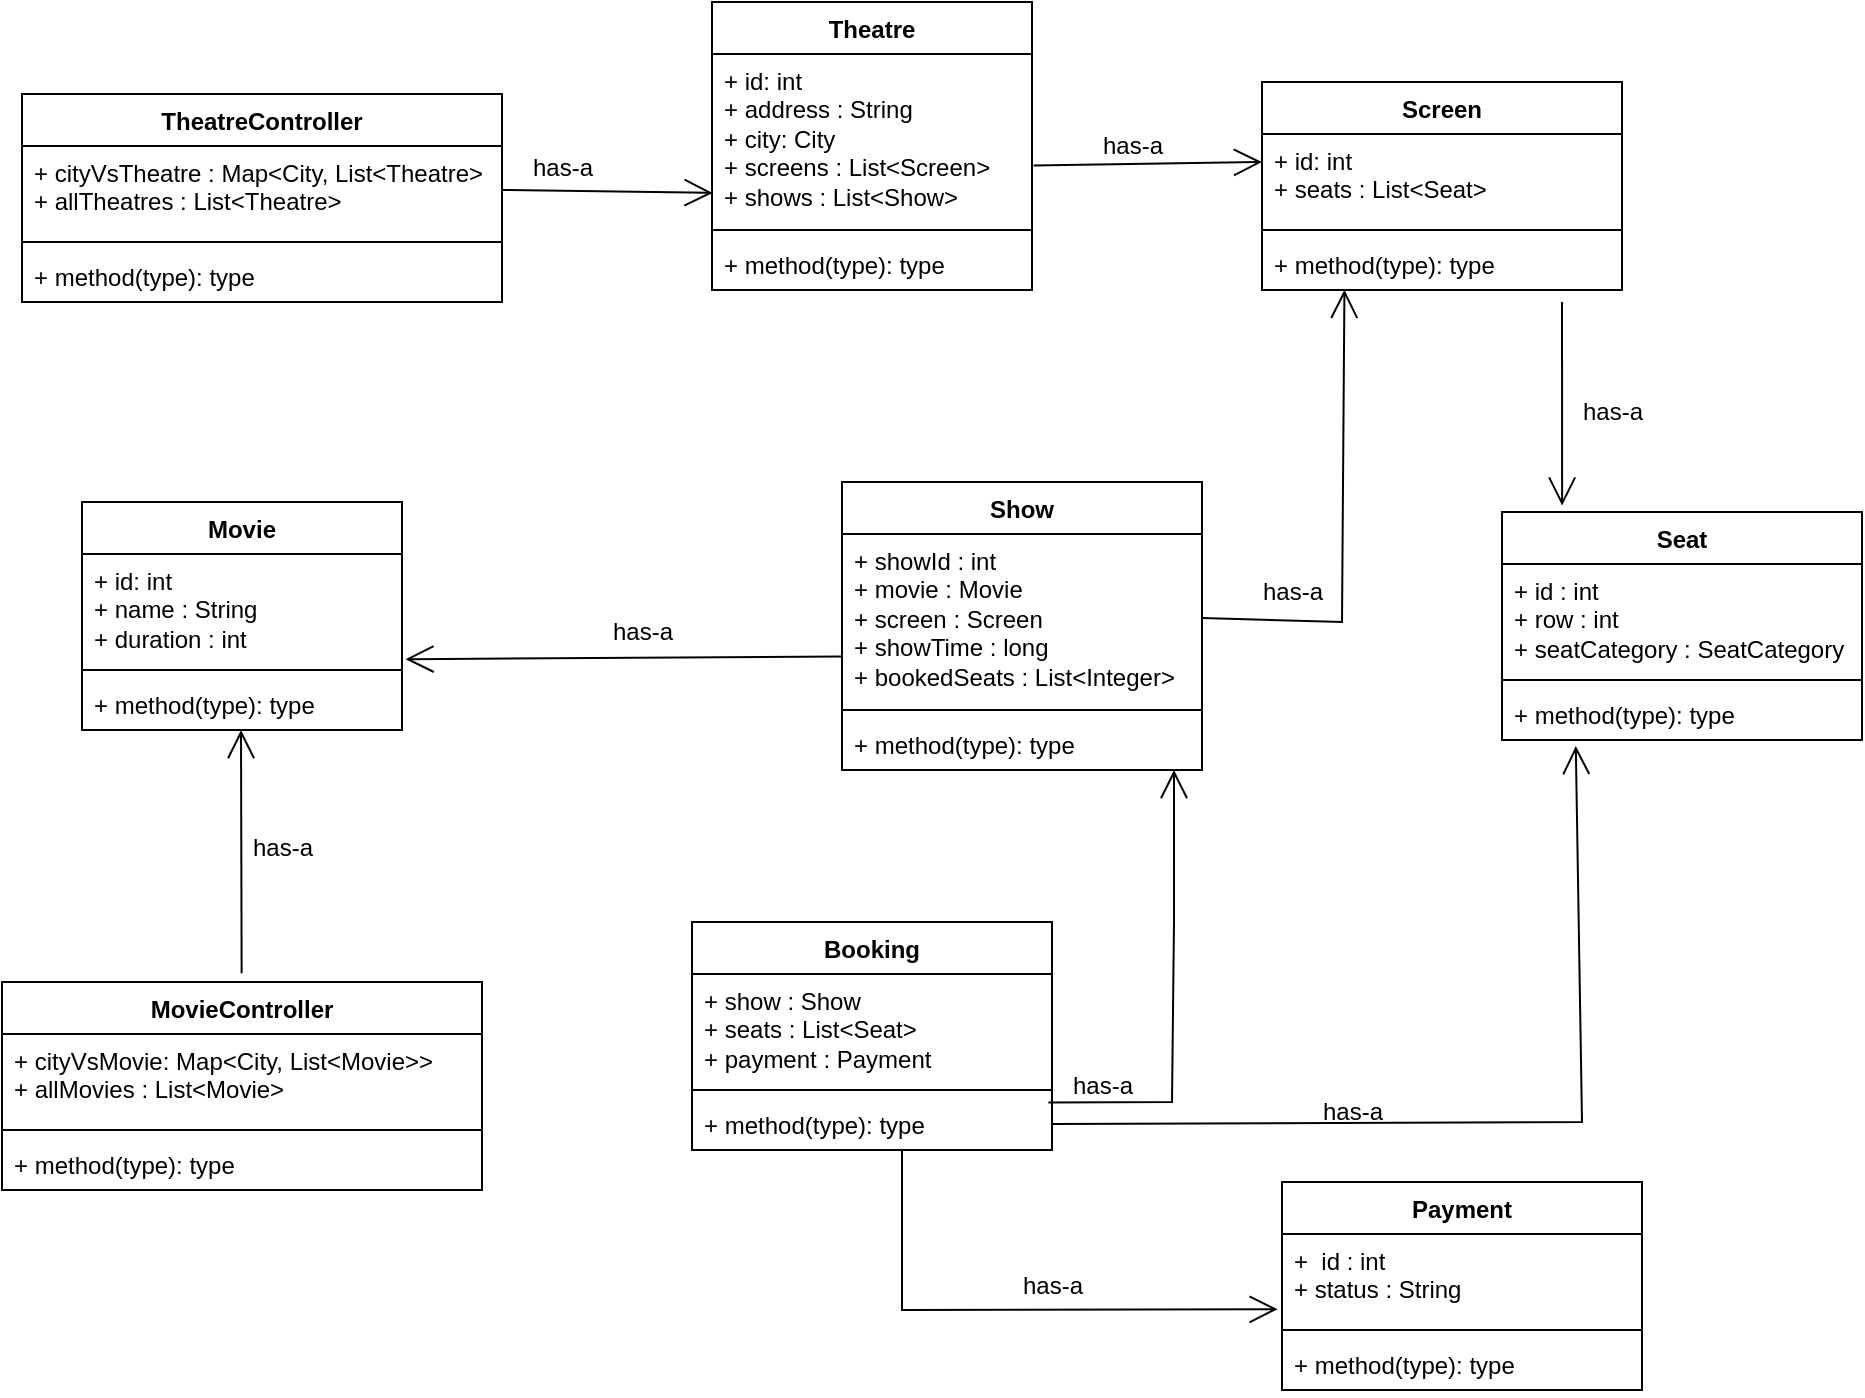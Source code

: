 <mxfile version="24.5.4" type="device">
  <diagram name="Page-1" id="S8YTOZrHcixdIfj45pyo">
    <mxGraphModel dx="2372" dy="2102" grid="1" gridSize="10" guides="1" tooltips="1" connect="1" arrows="1" fold="1" page="1" pageScale="1" pageWidth="850" pageHeight="1100" math="0" shadow="0">
      <root>
        <mxCell id="0" />
        <mxCell id="1" parent="0" />
        <mxCell id="gl8IdHPdv1HuhGo8-whD-1" value="Movie" style="swimlane;fontStyle=1;align=center;verticalAlign=top;childLayout=stackLayout;horizontal=1;startSize=26;horizontalStack=0;resizeParent=1;resizeParentMax=0;resizeLast=0;collapsible=1;marginBottom=0;whiteSpace=wrap;html=1;" vertex="1" parent="1">
          <mxGeometry x="30" y="100" width="160" height="114" as="geometry" />
        </mxCell>
        <mxCell id="gl8IdHPdv1HuhGo8-whD-2" value="+ id: int&lt;div&gt;+ name : String&lt;/div&gt;&lt;div&gt;+ duration : int&lt;/div&gt;" style="text;strokeColor=none;fillColor=none;align=left;verticalAlign=top;spacingLeft=4;spacingRight=4;overflow=hidden;rotatable=0;points=[[0,0.5],[1,0.5]];portConstraint=eastwest;whiteSpace=wrap;html=1;" vertex="1" parent="gl8IdHPdv1HuhGo8-whD-1">
          <mxGeometry y="26" width="160" height="54" as="geometry" />
        </mxCell>
        <mxCell id="gl8IdHPdv1HuhGo8-whD-3" value="" style="line;strokeWidth=1;fillColor=none;align=left;verticalAlign=middle;spacingTop=-1;spacingLeft=3;spacingRight=3;rotatable=0;labelPosition=right;points=[];portConstraint=eastwest;strokeColor=inherit;" vertex="1" parent="gl8IdHPdv1HuhGo8-whD-1">
          <mxGeometry y="80" width="160" height="8" as="geometry" />
        </mxCell>
        <mxCell id="gl8IdHPdv1HuhGo8-whD-4" value="+ method(type): type" style="text;strokeColor=none;fillColor=none;align=left;verticalAlign=top;spacingLeft=4;spacingRight=4;overflow=hidden;rotatable=0;points=[[0,0.5],[1,0.5]];portConstraint=eastwest;whiteSpace=wrap;html=1;" vertex="1" parent="gl8IdHPdv1HuhGo8-whD-1">
          <mxGeometry y="88" width="160" height="26" as="geometry" />
        </mxCell>
        <mxCell id="gl8IdHPdv1HuhGo8-whD-5" value="MovieController" style="swimlane;fontStyle=1;align=center;verticalAlign=top;childLayout=stackLayout;horizontal=1;startSize=26;horizontalStack=0;resizeParent=1;resizeParentMax=0;resizeLast=0;collapsible=1;marginBottom=0;whiteSpace=wrap;html=1;" vertex="1" parent="1">
          <mxGeometry x="-10" y="340" width="240" height="104" as="geometry" />
        </mxCell>
        <mxCell id="gl8IdHPdv1HuhGo8-whD-6" value="+ cityVsMovie: Map&amp;lt;City, List&amp;lt;Movie&amp;gt;&amp;gt;&lt;div&gt;+ allMovies : List&amp;lt;Movie&amp;gt;&lt;/div&gt;" style="text;strokeColor=none;fillColor=none;align=left;verticalAlign=top;spacingLeft=4;spacingRight=4;overflow=hidden;rotatable=0;points=[[0,0.5],[1,0.5]];portConstraint=eastwest;whiteSpace=wrap;html=1;" vertex="1" parent="gl8IdHPdv1HuhGo8-whD-5">
          <mxGeometry y="26" width="240" height="44" as="geometry" />
        </mxCell>
        <mxCell id="gl8IdHPdv1HuhGo8-whD-7" value="" style="line;strokeWidth=1;fillColor=none;align=left;verticalAlign=middle;spacingTop=-1;spacingLeft=3;spacingRight=3;rotatable=0;labelPosition=right;points=[];portConstraint=eastwest;strokeColor=inherit;" vertex="1" parent="gl8IdHPdv1HuhGo8-whD-5">
          <mxGeometry y="70" width="240" height="8" as="geometry" />
        </mxCell>
        <mxCell id="gl8IdHPdv1HuhGo8-whD-8" value="+ method(type): type" style="text;strokeColor=none;fillColor=none;align=left;verticalAlign=top;spacingLeft=4;spacingRight=4;overflow=hidden;rotatable=0;points=[[0,0.5],[1,0.5]];portConstraint=eastwest;whiteSpace=wrap;html=1;" vertex="1" parent="gl8IdHPdv1HuhGo8-whD-5">
          <mxGeometry y="78" width="240" height="26" as="geometry" />
        </mxCell>
        <mxCell id="gl8IdHPdv1HuhGo8-whD-9" value="Theatre" style="swimlane;fontStyle=1;align=center;verticalAlign=top;childLayout=stackLayout;horizontal=1;startSize=26;horizontalStack=0;resizeParent=1;resizeParentMax=0;resizeLast=0;collapsible=1;marginBottom=0;whiteSpace=wrap;html=1;" vertex="1" parent="1">
          <mxGeometry x="345" y="-150" width="160" height="144" as="geometry" />
        </mxCell>
        <mxCell id="gl8IdHPdv1HuhGo8-whD-10" value="+ id: int&lt;div&gt;+ address : String&lt;/div&gt;&lt;div&gt;+ city: City&lt;/div&gt;&lt;div&gt;+ screens : List&amp;lt;Screen&amp;gt;&lt;/div&gt;&lt;div&gt;+ shows : List&amp;lt;Show&amp;gt;&lt;/div&gt;" style="text;strokeColor=none;fillColor=none;align=left;verticalAlign=top;spacingLeft=4;spacingRight=4;overflow=hidden;rotatable=0;points=[[0,0.5],[1,0.5]];portConstraint=eastwest;whiteSpace=wrap;html=1;" vertex="1" parent="gl8IdHPdv1HuhGo8-whD-9">
          <mxGeometry y="26" width="160" height="84" as="geometry" />
        </mxCell>
        <mxCell id="gl8IdHPdv1HuhGo8-whD-11" value="" style="line;strokeWidth=1;fillColor=none;align=left;verticalAlign=middle;spacingTop=-1;spacingLeft=3;spacingRight=3;rotatable=0;labelPosition=right;points=[];portConstraint=eastwest;strokeColor=inherit;" vertex="1" parent="gl8IdHPdv1HuhGo8-whD-9">
          <mxGeometry y="110" width="160" height="8" as="geometry" />
        </mxCell>
        <mxCell id="gl8IdHPdv1HuhGo8-whD-12" value="+ method(type): type" style="text;strokeColor=none;fillColor=none;align=left;verticalAlign=top;spacingLeft=4;spacingRight=4;overflow=hidden;rotatable=0;points=[[0,0.5],[1,0.5]];portConstraint=eastwest;whiteSpace=wrap;html=1;" vertex="1" parent="gl8IdHPdv1HuhGo8-whD-9">
          <mxGeometry y="118" width="160" height="26" as="geometry" />
        </mxCell>
        <mxCell id="gl8IdHPdv1HuhGo8-whD-13" value="TheatreController" style="swimlane;fontStyle=1;align=center;verticalAlign=top;childLayout=stackLayout;horizontal=1;startSize=26;horizontalStack=0;resizeParent=1;resizeParentMax=0;resizeLast=0;collapsible=1;marginBottom=0;whiteSpace=wrap;html=1;" vertex="1" parent="1">
          <mxGeometry y="-104" width="240" height="104" as="geometry" />
        </mxCell>
        <mxCell id="gl8IdHPdv1HuhGo8-whD-14" value="+ cityVsTheatre : Map&amp;lt;City, List&amp;lt;Theatre&amp;gt;&lt;div&gt;+ allTheatres : List&amp;lt;Theatre&amp;gt;&lt;/div&gt;" style="text;strokeColor=none;fillColor=none;align=left;verticalAlign=top;spacingLeft=4;spacingRight=4;overflow=hidden;rotatable=0;points=[[0,0.5],[1,0.5]];portConstraint=eastwest;whiteSpace=wrap;html=1;" vertex="1" parent="gl8IdHPdv1HuhGo8-whD-13">
          <mxGeometry y="26" width="240" height="44" as="geometry" />
        </mxCell>
        <mxCell id="gl8IdHPdv1HuhGo8-whD-15" value="" style="line;strokeWidth=1;fillColor=none;align=left;verticalAlign=middle;spacingTop=-1;spacingLeft=3;spacingRight=3;rotatable=0;labelPosition=right;points=[];portConstraint=eastwest;strokeColor=inherit;" vertex="1" parent="gl8IdHPdv1HuhGo8-whD-13">
          <mxGeometry y="70" width="240" height="8" as="geometry" />
        </mxCell>
        <mxCell id="gl8IdHPdv1HuhGo8-whD-16" value="+ method(type): type" style="text;strokeColor=none;fillColor=none;align=left;verticalAlign=top;spacingLeft=4;spacingRight=4;overflow=hidden;rotatable=0;points=[[0,0.5],[1,0.5]];portConstraint=eastwest;whiteSpace=wrap;html=1;" vertex="1" parent="gl8IdHPdv1HuhGo8-whD-13">
          <mxGeometry y="78" width="240" height="26" as="geometry" />
        </mxCell>
        <mxCell id="gl8IdHPdv1HuhGo8-whD-17" value="Screen" style="swimlane;fontStyle=1;align=center;verticalAlign=top;childLayout=stackLayout;horizontal=1;startSize=26;horizontalStack=0;resizeParent=1;resizeParentMax=0;resizeLast=0;collapsible=1;marginBottom=0;whiteSpace=wrap;html=1;" vertex="1" parent="1">
          <mxGeometry x="620" y="-110" width="180" height="104" as="geometry" />
        </mxCell>
        <mxCell id="gl8IdHPdv1HuhGo8-whD-18" value="&lt;div&gt;+ id: int&lt;/div&gt;&lt;div&gt;+ seats : List&amp;lt;Seat&amp;gt;&lt;/div&gt;" style="text;strokeColor=none;fillColor=none;align=left;verticalAlign=top;spacingLeft=4;spacingRight=4;overflow=hidden;rotatable=0;points=[[0,0.5],[1,0.5]];portConstraint=eastwest;whiteSpace=wrap;html=1;" vertex="1" parent="gl8IdHPdv1HuhGo8-whD-17">
          <mxGeometry y="26" width="180" height="44" as="geometry" />
        </mxCell>
        <mxCell id="gl8IdHPdv1HuhGo8-whD-19" value="" style="line;strokeWidth=1;fillColor=none;align=left;verticalAlign=middle;spacingTop=-1;spacingLeft=3;spacingRight=3;rotatable=0;labelPosition=right;points=[];portConstraint=eastwest;strokeColor=inherit;" vertex="1" parent="gl8IdHPdv1HuhGo8-whD-17">
          <mxGeometry y="70" width="180" height="8" as="geometry" />
        </mxCell>
        <mxCell id="gl8IdHPdv1HuhGo8-whD-20" value="+ method(type): type" style="text;strokeColor=none;fillColor=none;align=left;verticalAlign=top;spacingLeft=4;spacingRight=4;overflow=hidden;rotatable=0;points=[[0,0.5],[1,0.5]];portConstraint=eastwest;whiteSpace=wrap;html=1;" vertex="1" parent="gl8IdHPdv1HuhGo8-whD-17">
          <mxGeometry y="78" width="180" height="26" as="geometry" />
        </mxCell>
        <mxCell id="gl8IdHPdv1HuhGo8-whD-21" value="Seat" style="swimlane;fontStyle=1;align=center;verticalAlign=top;childLayout=stackLayout;horizontal=1;startSize=26;horizontalStack=0;resizeParent=1;resizeParentMax=0;resizeLast=0;collapsible=1;marginBottom=0;whiteSpace=wrap;html=1;" vertex="1" parent="1">
          <mxGeometry x="740" y="105" width="180" height="114" as="geometry" />
        </mxCell>
        <mxCell id="gl8IdHPdv1HuhGo8-whD-22" value="&lt;div&gt;+ id : int&lt;/div&gt;&lt;div&gt;+ row : int&lt;/div&gt;&lt;div&gt;+ seatCategory : SeatCategory&lt;/div&gt;" style="text;strokeColor=none;fillColor=none;align=left;verticalAlign=top;spacingLeft=4;spacingRight=4;overflow=hidden;rotatable=0;points=[[0,0.5],[1,0.5]];portConstraint=eastwest;whiteSpace=wrap;html=1;" vertex="1" parent="gl8IdHPdv1HuhGo8-whD-21">
          <mxGeometry y="26" width="180" height="54" as="geometry" />
        </mxCell>
        <mxCell id="gl8IdHPdv1HuhGo8-whD-23" value="" style="line;strokeWidth=1;fillColor=none;align=left;verticalAlign=middle;spacingTop=-1;spacingLeft=3;spacingRight=3;rotatable=0;labelPosition=right;points=[];portConstraint=eastwest;strokeColor=inherit;" vertex="1" parent="gl8IdHPdv1HuhGo8-whD-21">
          <mxGeometry y="80" width="180" height="8" as="geometry" />
        </mxCell>
        <mxCell id="gl8IdHPdv1HuhGo8-whD-24" value="+ method(type): type" style="text;strokeColor=none;fillColor=none;align=left;verticalAlign=top;spacingLeft=4;spacingRight=4;overflow=hidden;rotatable=0;points=[[0,0.5],[1,0.5]];portConstraint=eastwest;whiteSpace=wrap;html=1;" vertex="1" parent="gl8IdHPdv1HuhGo8-whD-21">
          <mxGeometry y="88" width="180" height="26" as="geometry" />
        </mxCell>
        <mxCell id="gl8IdHPdv1HuhGo8-whD-25" value="Show" style="swimlane;fontStyle=1;align=center;verticalAlign=top;childLayout=stackLayout;horizontal=1;startSize=26;horizontalStack=0;resizeParent=1;resizeParentMax=0;resizeLast=0;collapsible=1;marginBottom=0;whiteSpace=wrap;html=1;" vertex="1" parent="1">
          <mxGeometry x="410" y="90" width="180" height="144" as="geometry" />
        </mxCell>
        <mxCell id="gl8IdHPdv1HuhGo8-whD-26" value="+ showId : int&lt;div&gt;+ movie : Movie&lt;/div&gt;&lt;div&gt;+ screen : Screen&lt;/div&gt;&lt;div&gt;+ showTime : long&lt;/div&gt;&lt;div&gt;+ bookedSeats : List&amp;lt;Integer&amp;gt;&lt;/div&gt;&lt;div&gt;&lt;br&gt;&lt;/div&gt;&lt;div&gt;&lt;br&gt;&lt;/div&gt;" style="text;strokeColor=none;fillColor=none;align=left;verticalAlign=top;spacingLeft=4;spacingRight=4;overflow=hidden;rotatable=0;points=[[0,0.5],[1,0.5]];portConstraint=eastwest;whiteSpace=wrap;html=1;" vertex="1" parent="gl8IdHPdv1HuhGo8-whD-25">
          <mxGeometry y="26" width="180" height="84" as="geometry" />
        </mxCell>
        <mxCell id="gl8IdHPdv1HuhGo8-whD-27" value="" style="line;strokeWidth=1;fillColor=none;align=left;verticalAlign=middle;spacingTop=-1;spacingLeft=3;spacingRight=3;rotatable=0;labelPosition=right;points=[];portConstraint=eastwest;strokeColor=inherit;" vertex="1" parent="gl8IdHPdv1HuhGo8-whD-25">
          <mxGeometry y="110" width="180" height="8" as="geometry" />
        </mxCell>
        <mxCell id="gl8IdHPdv1HuhGo8-whD-28" value="+ method(type): type" style="text;strokeColor=none;fillColor=none;align=left;verticalAlign=top;spacingLeft=4;spacingRight=4;overflow=hidden;rotatable=0;points=[[0,0.5],[1,0.5]];portConstraint=eastwest;whiteSpace=wrap;html=1;" vertex="1" parent="gl8IdHPdv1HuhGo8-whD-25">
          <mxGeometry y="118" width="180" height="26" as="geometry" />
        </mxCell>
        <mxCell id="gl8IdHPdv1HuhGo8-whD-29" value="Booking" style="swimlane;fontStyle=1;align=center;verticalAlign=top;childLayout=stackLayout;horizontal=1;startSize=26;horizontalStack=0;resizeParent=1;resizeParentMax=0;resizeLast=0;collapsible=1;marginBottom=0;whiteSpace=wrap;html=1;" vertex="1" parent="1">
          <mxGeometry x="335" y="310" width="180" height="114" as="geometry" />
        </mxCell>
        <mxCell id="gl8IdHPdv1HuhGo8-whD-30" value="&lt;div&gt;+ show : Show&lt;/div&gt;&lt;div&gt;+ seats : List&amp;lt;Seat&amp;gt;&lt;/div&gt;&lt;div&gt;+ payment : Payment&lt;/div&gt;" style="text;strokeColor=none;fillColor=none;align=left;verticalAlign=top;spacingLeft=4;spacingRight=4;overflow=hidden;rotatable=0;points=[[0,0.5],[1,0.5]];portConstraint=eastwest;whiteSpace=wrap;html=1;" vertex="1" parent="gl8IdHPdv1HuhGo8-whD-29">
          <mxGeometry y="26" width="180" height="54" as="geometry" />
        </mxCell>
        <mxCell id="gl8IdHPdv1HuhGo8-whD-31" value="" style="line;strokeWidth=1;fillColor=none;align=left;verticalAlign=middle;spacingTop=-1;spacingLeft=3;spacingRight=3;rotatable=0;labelPosition=right;points=[];portConstraint=eastwest;strokeColor=inherit;" vertex="1" parent="gl8IdHPdv1HuhGo8-whD-29">
          <mxGeometry y="80" width="180" height="8" as="geometry" />
        </mxCell>
        <mxCell id="gl8IdHPdv1HuhGo8-whD-32" value="+ method(type): type" style="text;strokeColor=none;fillColor=none;align=left;verticalAlign=top;spacingLeft=4;spacingRight=4;overflow=hidden;rotatable=0;points=[[0,0.5],[1,0.5]];portConstraint=eastwest;whiteSpace=wrap;html=1;" vertex="1" parent="gl8IdHPdv1HuhGo8-whD-29">
          <mxGeometry y="88" width="180" height="26" as="geometry" />
        </mxCell>
        <mxCell id="gl8IdHPdv1HuhGo8-whD-33" value="Payment" style="swimlane;fontStyle=1;align=center;verticalAlign=top;childLayout=stackLayout;horizontal=1;startSize=26;horizontalStack=0;resizeParent=1;resizeParentMax=0;resizeLast=0;collapsible=1;marginBottom=0;whiteSpace=wrap;html=1;" vertex="1" parent="1">
          <mxGeometry x="630" y="440" width="180" height="104" as="geometry" />
        </mxCell>
        <mxCell id="gl8IdHPdv1HuhGo8-whD-34" value="+&amp;nbsp; id : int&lt;div&gt;+ status : String&lt;/div&gt;" style="text;strokeColor=none;fillColor=none;align=left;verticalAlign=top;spacingLeft=4;spacingRight=4;overflow=hidden;rotatable=0;points=[[0,0.5],[1,0.5]];portConstraint=eastwest;whiteSpace=wrap;html=1;" vertex="1" parent="gl8IdHPdv1HuhGo8-whD-33">
          <mxGeometry y="26" width="180" height="44" as="geometry" />
        </mxCell>
        <mxCell id="gl8IdHPdv1HuhGo8-whD-35" value="" style="line;strokeWidth=1;fillColor=none;align=left;verticalAlign=middle;spacingTop=-1;spacingLeft=3;spacingRight=3;rotatable=0;labelPosition=right;points=[];portConstraint=eastwest;strokeColor=inherit;" vertex="1" parent="gl8IdHPdv1HuhGo8-whD-33">
          <mxGeometry y="70" width="180" height="8" as="geometry" />
        </mxCell>
        <mxCell id="gl8IdHPdv1HuhGo8-whD-36" value="+ method(type): type" style="text;strokeColor=none;fillColor=none;align=left;verticalAlign=top;spacingLeft=4;spacingRight=4;overflow=hidden;rotatable=0;points=[[0,0.5],[1,0.5]];portConstraint=eastwest;whiteSpace=wrap;html=1;" vertex="1" parent="gl8IdHPdv1HuhGo8-whD-33">
          <mxGeometry y="78" width="180" height="26" as="geometry" />
        </mxCell>
        <mxCell id="gl8IdHPdv1HuhGo8-whD-37" value="" style="endArrow=open;endFill=1;endSize=12;html=1;rounded=0;exitX=0.5;exitY=0;exitDx=0;exitDy=0;entryX=0.623;entryY=1.167;entryDx=0;entryDy=0;entryPerimeter=0;" edge="1" parent="1">
          <mxGeometry width="160" relative="1" as="geometry">
            <mxPoint x="109.82" y="335.66" as="sourcePoint" />
            <mxPoint x="109.5" y="214.002" as="targetPoint" />
          </mxGeometry>
        </mxCell>
        <mxCell id="gl8IdHPdv1HuhGo8-whD-38" value="has-a" style="text;html=1;align=center;verticalAlign=middle;resizable=0;points=[];autosize=1;strokeColor=none;fillColor=none;" vertex="1" parent="1">
          <mxGeometry x="105" y="258" width="50" height="30" as="geometry" />
        </mxCell>
        <mxCell id="gl8IdHPdv1HuhGo8-whD-39" value="" style="endArrow=open;endFill=1;endSize=12;html=1;rounded=0;exitX=1;exitY=0.5;exitDx=0;exitDy=0;entryX=0.002;entryY=0.827;entryDx=0;entryDy=0;entryPerimeter=0;" edge="1" parent="1" source="gl8IdHPdv1HuhGo8-whD-14" target="gl8IdHPdv1HuhGo8-whD-10">
          <mxGeometry width="160" relative="1" as="geometry">
            <mxPoint x="335.32" y="61.66" as="sourcePoint" />
            <mxPoint x="335.0" y="-59.998" as="targetPoint" />
          </mxGeometry>
        </mxCell>
        <mxCell id="gl8IdHPdv1HuhGo8-whD-40" value="has-a" style="text;html=1;align=center;verticalAlign=middle;resizable=0;points=[];autosize=1;strokeColor=none;fillColor=none;" vertex="1" parent="1">
          <mxGeometry x="245" y="-82" width="50" height="30" as="geometry" />
        </mxCell>
        <mxCell id="gl8IdHPdv1HuhGo8-whD-41" value="" style="endArrow=open;endFill=1;endSize=12;html=1;rounded=0;exitX=1.005;exitY=0.663;exitDx=0;exitDy=0;exitPerimeter=0;" edge="1" parent="1" source="gl8IdHPdv1HuhGo8-whD-10">
          <mxGeometry width="160" relative="1" as="geometry">
            <mxPoint x="510" y="-66" as="sourcePoint" />
            <mxPoint x="620" y="-70" as="targetPoint" />
          </mxGeometry>
        </mxCell>
        <mxCell id="gl8IdHPdv1HuhGo8-whD-42" value="has-a" style="text;html=1;align=center;verticalAlign=middle;resizable=0;points=[];autosize=1;strokeColor=none;fillColor=none;" vertex="1" parent="1">
          <mxGeometry x="530" y="-93" width="50" height="30" as="geometry" />
        </mxCell>
        <mxCell id="gl8IdHPdv1HuhGo8-whD-43" value="has-a" style="text;html=1;align=center;verticalAlign=middle;resizable=0;points=[];autosize=1;strokeColor=none;fillColor=none;" vertex="1" parent="1">
          <mxGeometry x="770" y="40" width="50" height="30" as="geometry" />
        </mxCell>
        <mxCell id="gl8IdHPdv1HuhGo8-whD-44" value="" style="endArrow=open;endFill=1;endSize=12;html=1;rounded=0;entryX=0.167;entryY=-0.028;entryDx=0;entryDy=0;entryPerimeter=0;" edge="1" parent="1" target="gl8IdHPdv1HuhGo8-whD-21">
          <mxGeometry width="160" relative="1" as="geometry">
            <mxPoint x="770" as="sourcePoint" />
            <mxPoint x="770" y="100" as="targetPoint" />
          </mxGeometry>
        </mxCell>
        <mxCell id="gl8IdHPdv1HuhGo8-whD-45" value="" style="endArrow=open;endFill=1;endSize=12;html=1;rounded=0;exitX=1.005;exitY=0.663;exitDx=0;exitDy=0;exitPerimeter=0;entryX=0.229;entryY=0.996;entryDx=0;entryDy=0;entryPerimeter=0;" edge="1" parent="1" target="gl8IdHPdv1HuhGo8-whD-20">
          <mxGeometry width="160" relative="1" as="geometry">
            <mxPoint x="590" y="158" as="sourcePoint" />
            <mxPoint x="704" y="156" as="targetPoint" />
            <Array as="points">
              <mxPoint x="660" y="160" />
            </Array>
          </mxGeometry>
        </mxCell>
        <mxCell id="gl8IdHPdv1HuhGo8-whD-46" value="has-a" style="text;html=1;align=center;verticalAlign=middle;resizable=0;points=[];autosize=1;strokeColor=none;fillColor=none;" vertex="1" parent="1">
          <mxGeometry x="610" y="130" width="50" height="30" as="geometry" />
        </mxCell>
        <mxCell id="gl8IdHPdv1HuhGo8-whD-47" value="" style="endArrow=open;endFill=1;endSize=12;html=1;rounded=0;entryX=0.229;entryY=0.996;entryDx=0;entryDy=0;entryPerimeter=0;exitX=0.99;exitY=0.088;exitDx=0;exitDy=0;exitPerimeter=0;" edge="1" parent="1" source="gl8IdHPdv1HuhGo8-whD-32">
          <mxGeometry width="160" relative="1" as="geometry">
            <mxPoint x="520" y="400" as="sourcePoint" />
            <mxPoint x="576" y="234" as="targetPoint" />
            <Array as="points">
              <mxPoint x="575" y="400" />
              <mxPoint x="576" y="310" />
            </Array>
          </mxGeometry>
        </mxCell>
        <mxCell id="gl8IdHPdv1HuhGo8-whD-48" value="has-a" style="text;html=1;align=center;verticalAlign=middle;resizable=0;points=[];autosize=1;strokeColor=none;fillColor=none;" vertex="1" parent="1">
          <mxGeometry x="515" y="377" width="50" height="30" as="geometry" />
        </mxCell>
        <mxCell id="gl8IdHPdv1HuhGo8-whD-49" value="" style="endArrow=open;endFill=1;endSize=12;html=1;rounded=0;entryX=0.205;entryY=1.115;entryDx=0;entryDy=0;entryPerimeter=0;exitX=1;exitY=0.5;exitDx=0;exitDy=0;" edge="1" parent="1" source="gl8IdHPdv1HuhGo8-whD-32" target="gl8IdHPdv1HuhGo8-whD-24">
          <mxGeometry width="160" relative="1" as="geometry">
            <mxPoint x="523" y="410" as="sourcePoint" />
            <mxPoint x="586" y="244" as="targetPoint" />
            <Array as="points">
              <mxPoint x="780" y="410" />
            </Array>
          </mxGeometry>
        </mxCell>
        <mxCell id="gl8IdHPdv1HuhGo8-whD-50" value="has-a" style="text;html=1;align=center;verticalAlign=middle;resizable=0;points=[];autosize=1;strokeColor=none;fillColor=none;" vertex="1" parent="1">
          <mxGeometry x="640" y="390" width="50" height="30" as="geometry" />
        </mxCell>
        <mxCell id="gl8IdHPdv1HuhGo8-whD-51" value="" style="endArrow=open;endFill=1;endSize=12;html=1;rounded=0;entryX=-0.012;entryY=0.855;entryDx=0;entryDy=0;entryPerimeter=0;" edge="1" parent="1" target="gl8IdHPdv1HuhGo8-whD-34">
          <mxGeometry width="160" relative="1" as="geometry">
            <mxPoint x="440" y="424" as="sourcePoint" />
            <mxPoint x="440" y="526" as="targetPoint" />
            <Array as="points">
              <mxPoint x="440" y="504" />
            </Array>
          </mxGeometry>
        </mxCell>
        <mxCell id="gl8IdHPdv1HuhGo8-whD-52" value="has-a" style="text;html=1;align=center;verticalAlign=middle;resizable=0;points=[];autosize=1;strokeColor=none;fillColor=none;" vertex="1" parent="1">
          <mxGeometry x="490" y="477" width="50" height="30" as="geometry" />
        </mxCell>
        <mxCell id="gl8IdHPdv1HuhGo8-whD-53" value="has-a" style="text;html=1;align=center;verticalAlign=middle;resizable=0;points=[];autosize=1;strokeColor=none;fillColor=none;" vertex="1" parent="1">
          <mxGeometry x="285" y="150" width="50" height="30" as="geometry" />
        </mxCell>
        <mxCell id="gl8IdHPdv1HuhGo8-whD-54" value="" style="endArrow=open;endFill=1;endSize=12;html=1;rounded=0;entryX=1.011;entryY=0.974;entryDx=0;entryDy=0;entryPerimeter=0;exitX=-0.001;exitY=0.729;exitDx=0;exitDy=0;exitPerimeter=0;" edge="1" parent="1" source="gl8IdHPdv1HuhGo8-whD-26" target="gl8IdHPdv1HuhGo8-whD-2">
          <mxGeometry width="160" relative="1" as="geometry">
            <mxPoint x="310" y="150" as="sourcePoint" />
            <mxPoint x="310" y="252" as="targetPoint" />
          </mxGeometry>
        </mxCell>
      </root>
    </mxGraphModel>
  </diagram>
</mxfile>

